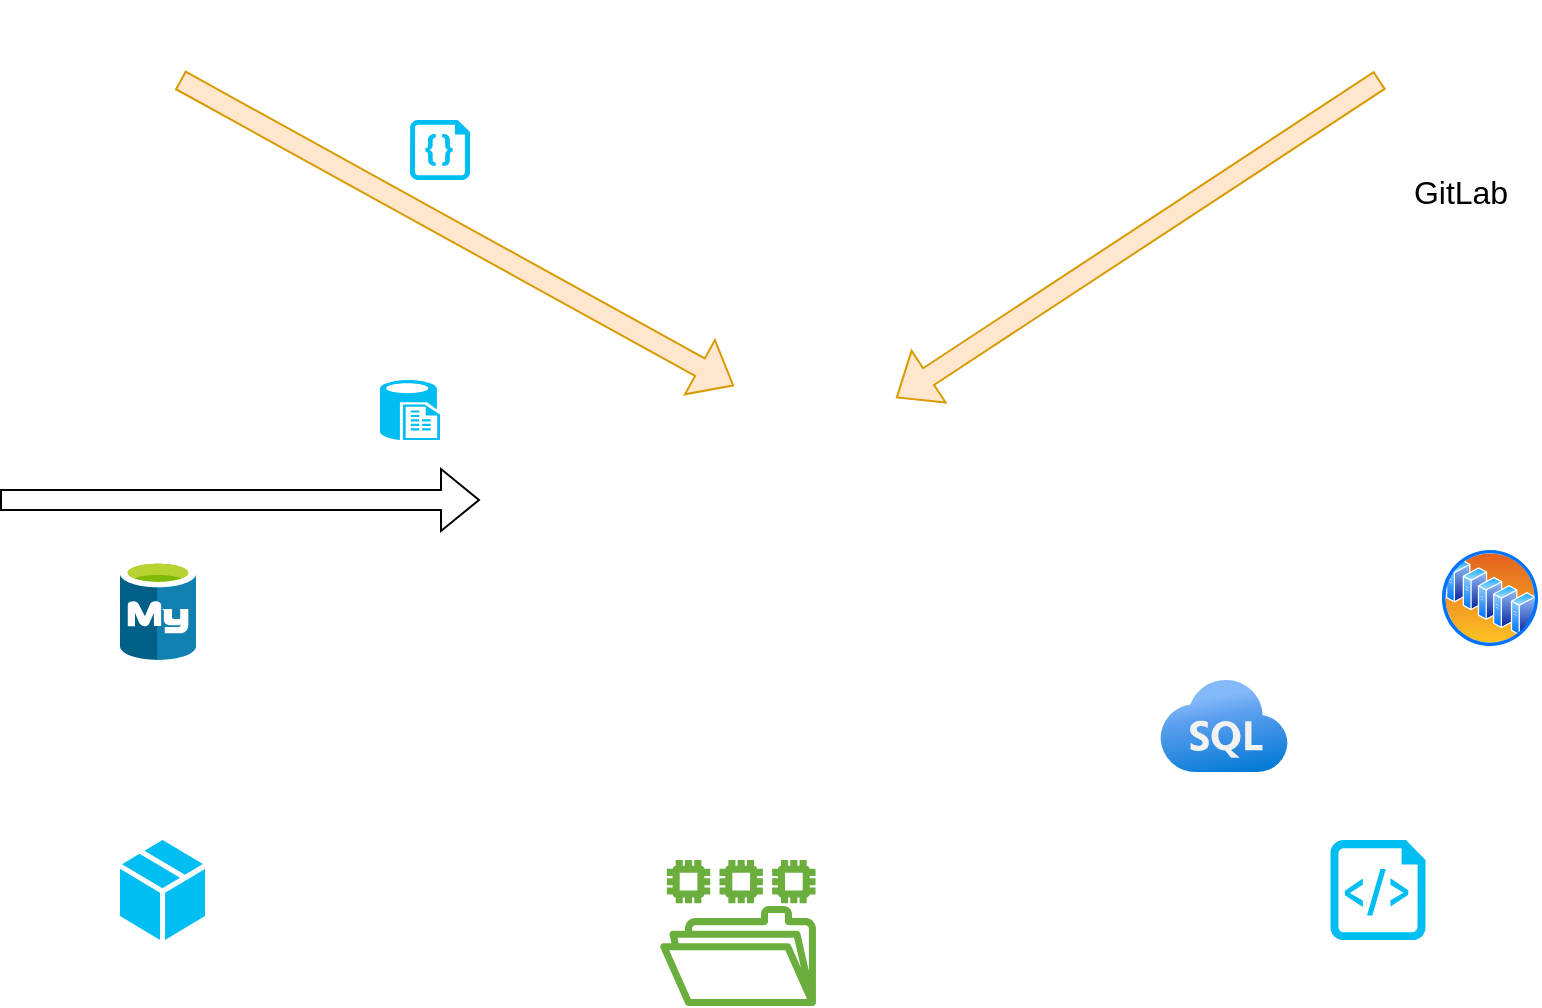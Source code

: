 <mxfile version="15.6.3" type="github">
  <diagram id="R2lEEEUBdFMjLlhIrx00" name="Page-1">
    <mxGraphModel dx="1056" dy="579" grid="1" gridSize="10" guides="1" tooltips="1" connect="1" arrows="1" fold="1" page="1" pageScale="1" pageWidth="850" pageHeight="1100" math="0" shadow="0" extFonts="Permanent Marker^https://fonts.googleapis.com/css?family=Permanent+Marker">
      <root>
        <mxCell id="0" />
        <mxCell id="1" parent="0" />
        <mxCell id="jPn_03SOc_FWl_kcpLE5-2" value="" style="sketch=0;aspect=fixed;html=1;points=[];align=center;image;fontSize=12;image=img/lib/mscae/Azure_Database_for_MySQL_servers.svg;" vertex="1" parent="1">
          <mxGeometry x="90" y="320" width="38" height="50" as="geometry" />
        </mxCell>
        <mxCell id="jPn_03SOc_FWl_kcpLE5-3" value="" style="shape=image;html=1;verticalAlign=top;verticalLabelPosition=bottom;labelBackgroundColor=#ffffff;imageAspect=0;aspect=fixed;image=https://cdn0.iconfinder.com/data/icons/font-awesome-brands-vol-1/512/jenkins-128.png" vertex="1" parent="1">
          <mxGeometry x="400" y="200" width="78" height="78" as="geometry" />
        </mxCell>
        <mxCell id="jPn_03SOc_FWl_kcpLE5-4" value="" style="verticalLabelPosition=bottom;html=1;verticalAlign=top;align=center;strokeColor=none;fillColor=#00BEF2;shape=mxgraph.azure.code_file;pointerEvents=1;" vertex="1" parent="1">
          <mxGeometry x="235" y="100" width="30" height="30" as="geometry" />
        </mxCell>
        <mxCell id="jPn_03SOc_FWl_kcpLE5-5" value="&lt;font style=&quot;font-size: 16px&quot;&gt;GitLab&lt;/font&gt;" style="shape=image;html=1;verticalAlign=top;verticalLabelPosition=bottom;labelBackgroundColor=#ffffff;imageAspect=0;aspect=fixed;image=https://cdn2.iconfinder.com/data/icons/designer-skills/128/github-repository-svn-manage-files-contribute-branch-128.png" vertex="1" parent="1">
          <mxGeometry x="720" y="40" width="80" height="80" as="geometry" />
        </mxCell>
        <mxCell id="jPn_03SOc_FWl_kcpLE5-6" value="" style="aspect=fixed;perimeter=ellipsePerimeter;html=1;align=center;shadow=0;dashed=0;spacingTop=3;image;image=img/lib/active_directory/server_farm.svg;" vertex="1" parent="1">
          <mxGeometry x="750" y="314" width="50" height="50" as="geometry" />
        </mxCell>
        <mxCell id="jPn_03SOc_FWl_kcpLE5-8" value="" style="aspect=fixed;html=1;points=[];align=center;image;fontSize=12;image=img/lib/azure2/databases/Azure_SQL.svg;" vertex="1" parent="1">
          <mxGeometry x="610" y="380" width="64" height="46" as="geometry" />
        </mxCell>
        <mxCell id="jPn_03SOc_FWl_kcpLE5-9" value="" style="verticalLabelPosition=bottom;html=1;verticalAlign=top;align=center;strokeColor=none;fillColor=#00BEF2;shape=mxgraph.azure.script_file;pointerEvents=1;" vertex="1" parent="1">
          <mxGeometry x="695.25" y="460" width="47.5" height="50" as="geometry" />
        </mxCell>
        <mxCell id="jPn_03SOc_FWl_kcpLE5-10" value="" style="verticalLabelPosition=bottom;html=1;verticalAlign=top;align=center;strokeColor=none;fillColor=#00BEF2;shape=mxgraph.azure.sql_reporting;" vertex="1" parent="1">
          <mxGeometry x="220" y="230" width="30" height="30" as="geometry" />
        </mxCell>
        <mxCell id="jPn_03SOc_FWl_kcpLE5-11" value="" style="verticalLabelPosition=bottom;html=1;verticalAlign=top;align=center;strokeColor=none;fillColor=#00BEF2;shape=mxgraph.azure.cloud_service_package_file;" vertex="1" parent="1">
          <mxGeometry x="90" y="460" width="42.5" height="50" as="geometry" />
        </mxCell>
        <mxCell id="jPn_03SOc_FWl_kcpLE5-12" value="" style="sketch=0;outlineConnect=0;fontColor=#232F3E;gradientColor=none;fillColor=#6CAE3E;strokeColor=none;dashed=0;verticalLabelPosition=bottom;verticalAlign=top;align=center;html=1;fontSize=12;fontStyle=0;aspect=fixed;pointerEvents=1;shape=mxgraph.aws4.file_system;" vertex="1" parent="1">
          <mxGeometry x="360" y="470" width="78" height="73" as="geometry" />
        </mxCell>
        <mxCell id="jPn_03SOc_FWl_kcpLE5-16" value="" style="shape=image;html=1;verticalAlign=top;verticalLabelPosition=bottom;labelBackgroundColor=#ffffff;imageAspect=0;aspect=fixed;image=https://cdn3.iconfinder.com/data/icons/brands-applications/512/SVN_B-128.png;fontSize=16;" vertex="1" parent="1">
          <mxGeometry x="40" y="40" width="80" height="80" as="geometry" />
        </mxCell>
        <mxCell id="jPn_03SOc_FWl_kcpLE5-19" value="" style="shape=flexArrow;endArrow=classic;html=1;rounded=0;fontSize=16;" edge="1" parent="1">
          <mxGeometry width="50" height="50" relative="1" as="geometry">
            <mxPoint x="30" y="290" as="sourcePoint" />
            <mxPoint x="270" y="290" as="targetPoint" />
          </mxGeometry>
        </mxCell>
        <mxCell id="jPn_03SOc_FWl_kcpLE5-20" value="" style="shape=flexArrow;endArrow=classic;html=1;rounded=0;fontSize=16;fillColor=#ffe6cc;strokeColor=#d79b00;entryX=-0.038;entryY=0.423;entryDx=0;entryDy=0;entryPerimeter=0;exitX=1;exitY=0.5;exitDx=0;exitDy=0;" edge="1" parent="1" source="jPn_03SOc_FWl_kcpLE5-16" target="jPn_03SOc_FWl_kcpLE5-3">
          <mxGeometry width="50" height="50" relative="1" as="geometry">
            <mxPoint x="130" y="100" as="sourcePoint" />
            <mxPoint x="420" y="260" as="targetPoint" />
          </mxGeometry>
        </mxCell>
        <mxCell id="jPn_03SOc_FWl_kcpLE5-23" value="" style="shape=flexArrow;endArrow=classic;html=1;rounded=0;fontSize=16;fillColor=#ffe6cc;strokeColor=#d79b00;entryX=1;entryY=0.5;entryDx=0;entryDy=0;exitX=0;exitY=0.5;exitDx=0;exitDy=0;" edge="1" parent="1" source="jPn_03SOc_FWl_kcpLE5-5" target="jPn_03SOc_FWl_kcpLE5-3">
          <mxGeometry width="50" height="50" relative="1" as="geometry">
            <mxPoint x="130" y="90" as="sourcePoint" />
            <mxPoint x="427.036" y="242.994" as="targetPoint" />
          </mxGeometry>
        </mxCell>
      </root>
    </mxGraphModel>
  </diagram>
</mxfile>
